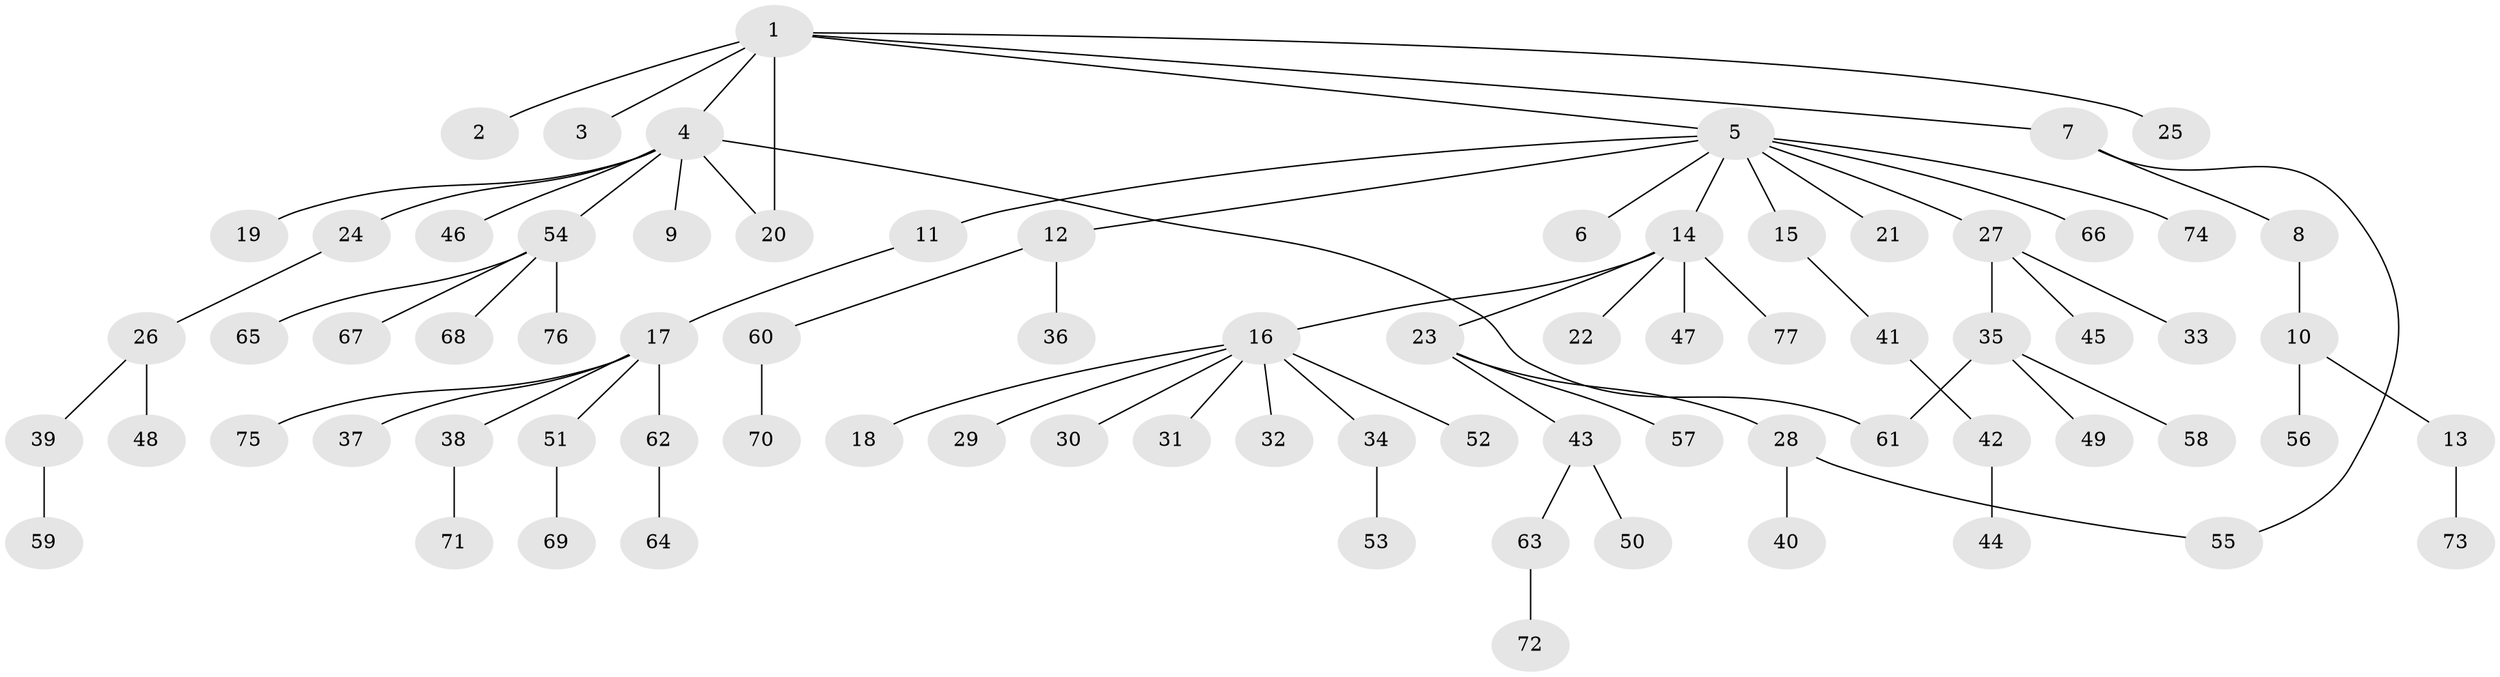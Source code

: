 // Generated by graph-tools (version 1.1) at 2025/01/03/09/25 03:01:45]
// undirected, 77 vertices, 79 edges
graph export_dot {
graph [start="1"]
  node [color=gray90,style=filled];
  1;
  2;
  3;
  4;
  5;
  6;
  7;
  8;
  9;
  10;
  11;
  12;
  13;
  14;
  15;
  16;
  17;
  18;
  19;
  20;
  21;
  22;
  23;
  24;
  25;
  26;
  27;
  28;
  29;
  30;
  31;
  32;
  33;
  34;
  35;
  36;
  37;
  38;
  39;
  40;
  41;
  42;
  43;
  44;
  45;
  46;
  47;
  48;
  49;
  50;
  51;
  52;
  53;
  54;
  55;
  56;
  57;
  58;
  59;
  60;
  61;
  62;
  63;
  64;
  65;
  66;
  67;
  68;
  69;
  70;
  71;
  72;
  73;
  74;
  75;
  76;
  77;
  1 -- 2;
  1 -- 3;
  1 -- 4;
  1 -- 5;
  1 -- 7;
  1 -- 20;
  1 -- 25;
  4 -- 9;
  4 -- 19;
  4 -- 20;
  4 -- 24;
  4 -- 46;
  4 -- 54;
  4 -- 61;
  5 -- 6;
  5 -- 11;
  5 -- 12;
  5 -- 14;
  5 -- 15;
  5 -- 21;
  5 -- 27;
  5 -- 66;
  5 -- 74;
  7 -- 8;
  7 -- 55;
  8 -- 10;
  10 -- 13;
  10 -- 56;
  11 -- 17;
  12 -- 36;
  12 -- 60;
  13 -- 73;
  14 -- 16;
  14 -- 22;
  14 -- 23;
  14 -- 47;
  14 -- 77;
  15 -- 41;
  16 -- 18;
  16 -- 29;
  16 -- 30;
  16 -- 31;
  16 -- 32;
  16 -- 34;
  16 -- 52;
  17 -- 37;
  17 -- 38;
  17 -- 51;
  17 -- 62;
  17 -- 75;
  23 -- 28;
  23 -- 43;
  23 -- 57;
  24 -- 26;
  26 -- 39;
  26 -- 48;
  27 -- 33;
  27 -- 35;
  27 -- 45;
  28 -- 40;
  28 -- 55;
  34 -- 53;
  35 -- 49;
  35 -- 58;
  35 -- 61;
  38 -- 71;
  39 -- 59;
  41 -- 42;
  42 -- 44;
  43 -- 50;
  43 -- 63;
  51 -- 69;
  54 -- 65;
  54 -- 67;
  54 -- 68;
  54 -- 76;
  60 -- 70;
  62 -- 64;
  63 -- 72;
}
